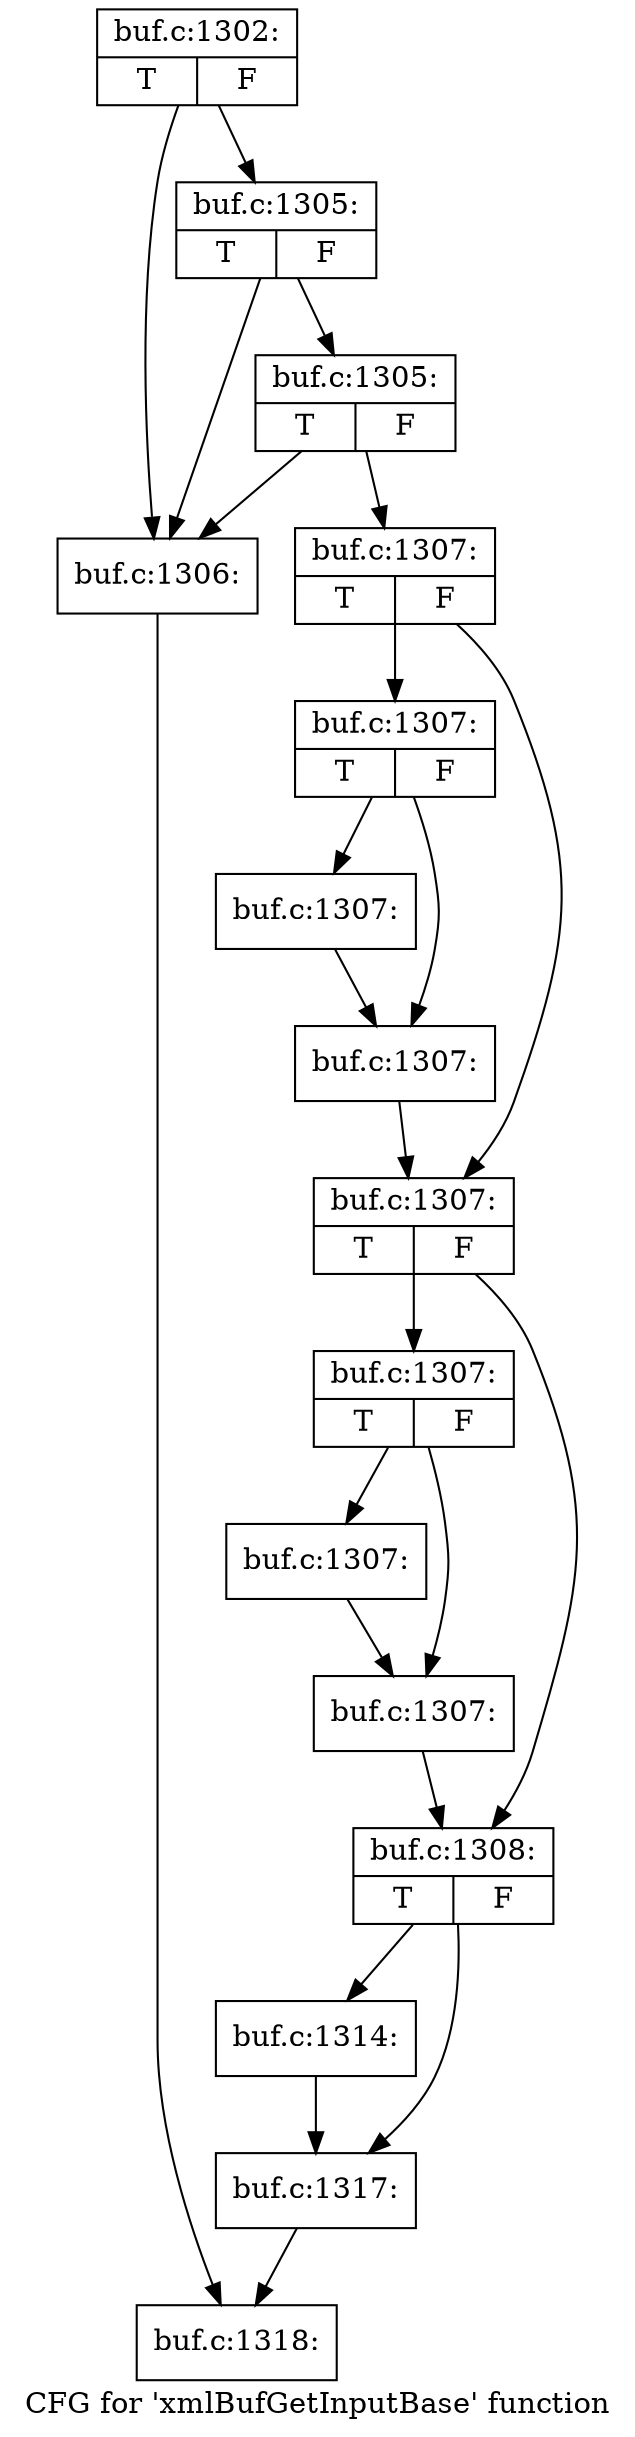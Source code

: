 digraph "CFG for 'xmlBufGetInputBase' function" {
	label="CFG for 'xmlBufGetInputBase' function";

	Node0x5662e10 [shape=record,label="{buf.c:1302:|{<s0>T|<s1>F}}"];
	Node0x5662e10 -> Node0x5667e90;
	Node0x5662e10 -> Node0x5667f80;
	Node0x5667f80 [shape=record,label="{buf.c:1305:|{<s0>T|<s1>F}}"];
	Node0x5667f80 -> Node0x5667e90;
	Node0x5667f80 -> Node0x5667f30;
	Node0x5667f30 [shape=record,label="{buf.c:1305:|{<s0>T|<s1>F}}"];
	Node0x5667f30 -> Node0x5667e90;
	Node0x5667f30 -> Node0x5667ee0;
	Node0x5667e90 [shape=record,label="{buf.c:1306:}"];
	Node0x5667e90 -> Node0x5666dd0;
	Node0x5667ee0 [shape=record,label="{buf.c:1307:|{<s0>T|<s1>F}}"];
	Node0x5667ee0 -> Node0x56689b0;
	Node0x5667ee0 -> Node0x5668a00;
	Node0x56689b0 [shape=record,label="{buf.c:1307:|{<s0>T|<s1>F}}"];
	Node0x56689b0 -> Node0x5668f80;
	Node0x56689b0 -> Node0x5668fd0;
	Node0x5668f80 [shape=record,label="{buf.c:1307:}"];
	Node0x5668f80 -> Node0x5668fd0;
	Node0x5668fd0 [shape=record,label="{buf.c:1307:}"];
	Node0x5668fd0 -> Node0x5668a00;
	Node0x5668a00 [shape=record,label="{buf.c:1307:|{<s0>T|<s1>F}}"];
	Node0x5668a00 -> Node0x5669670;
	Node0x5668a00 -> Node0x56696c0;
	Node0x5669670 [shape=record,label="{buf.c:1307:|{<s0>T|<s1>F}}"];
	Node0x5669670 -> Node0x5669c40;
	Node0x5669670 -> Node0x5669c90;
	Node0x5669c40 [shape=record,label="{buf.c:1307:}"];
	Node0x5669c40 -> Node0x5669c90;
	Node0x5669c90 [shape=record,label="{buf.c:1307:}"];
	Node0x5669c90 -> Node0x56696c0;
	Node0x56696c0 [shape=record,label="{buf.c:1308:|{<s0>T|<s1>F}}"];
	Node0x56696c0 -> Node0x566a960;
	Node0x56696c0 -> Node0x566a9b0;
	Node0x566a960 [shape=record,label="{buf.c:1314:}"];
	Node0x566a960 -> Node0x566a9b0;
	Node0x566a9b0 [shape=record,label="{buf.c:1317:}"];
	Node0x566a9b0 -> Node0x5666dd0;
	Node0x5666dd0 [shape=record,label="{buf.c:1318:}"];
}
